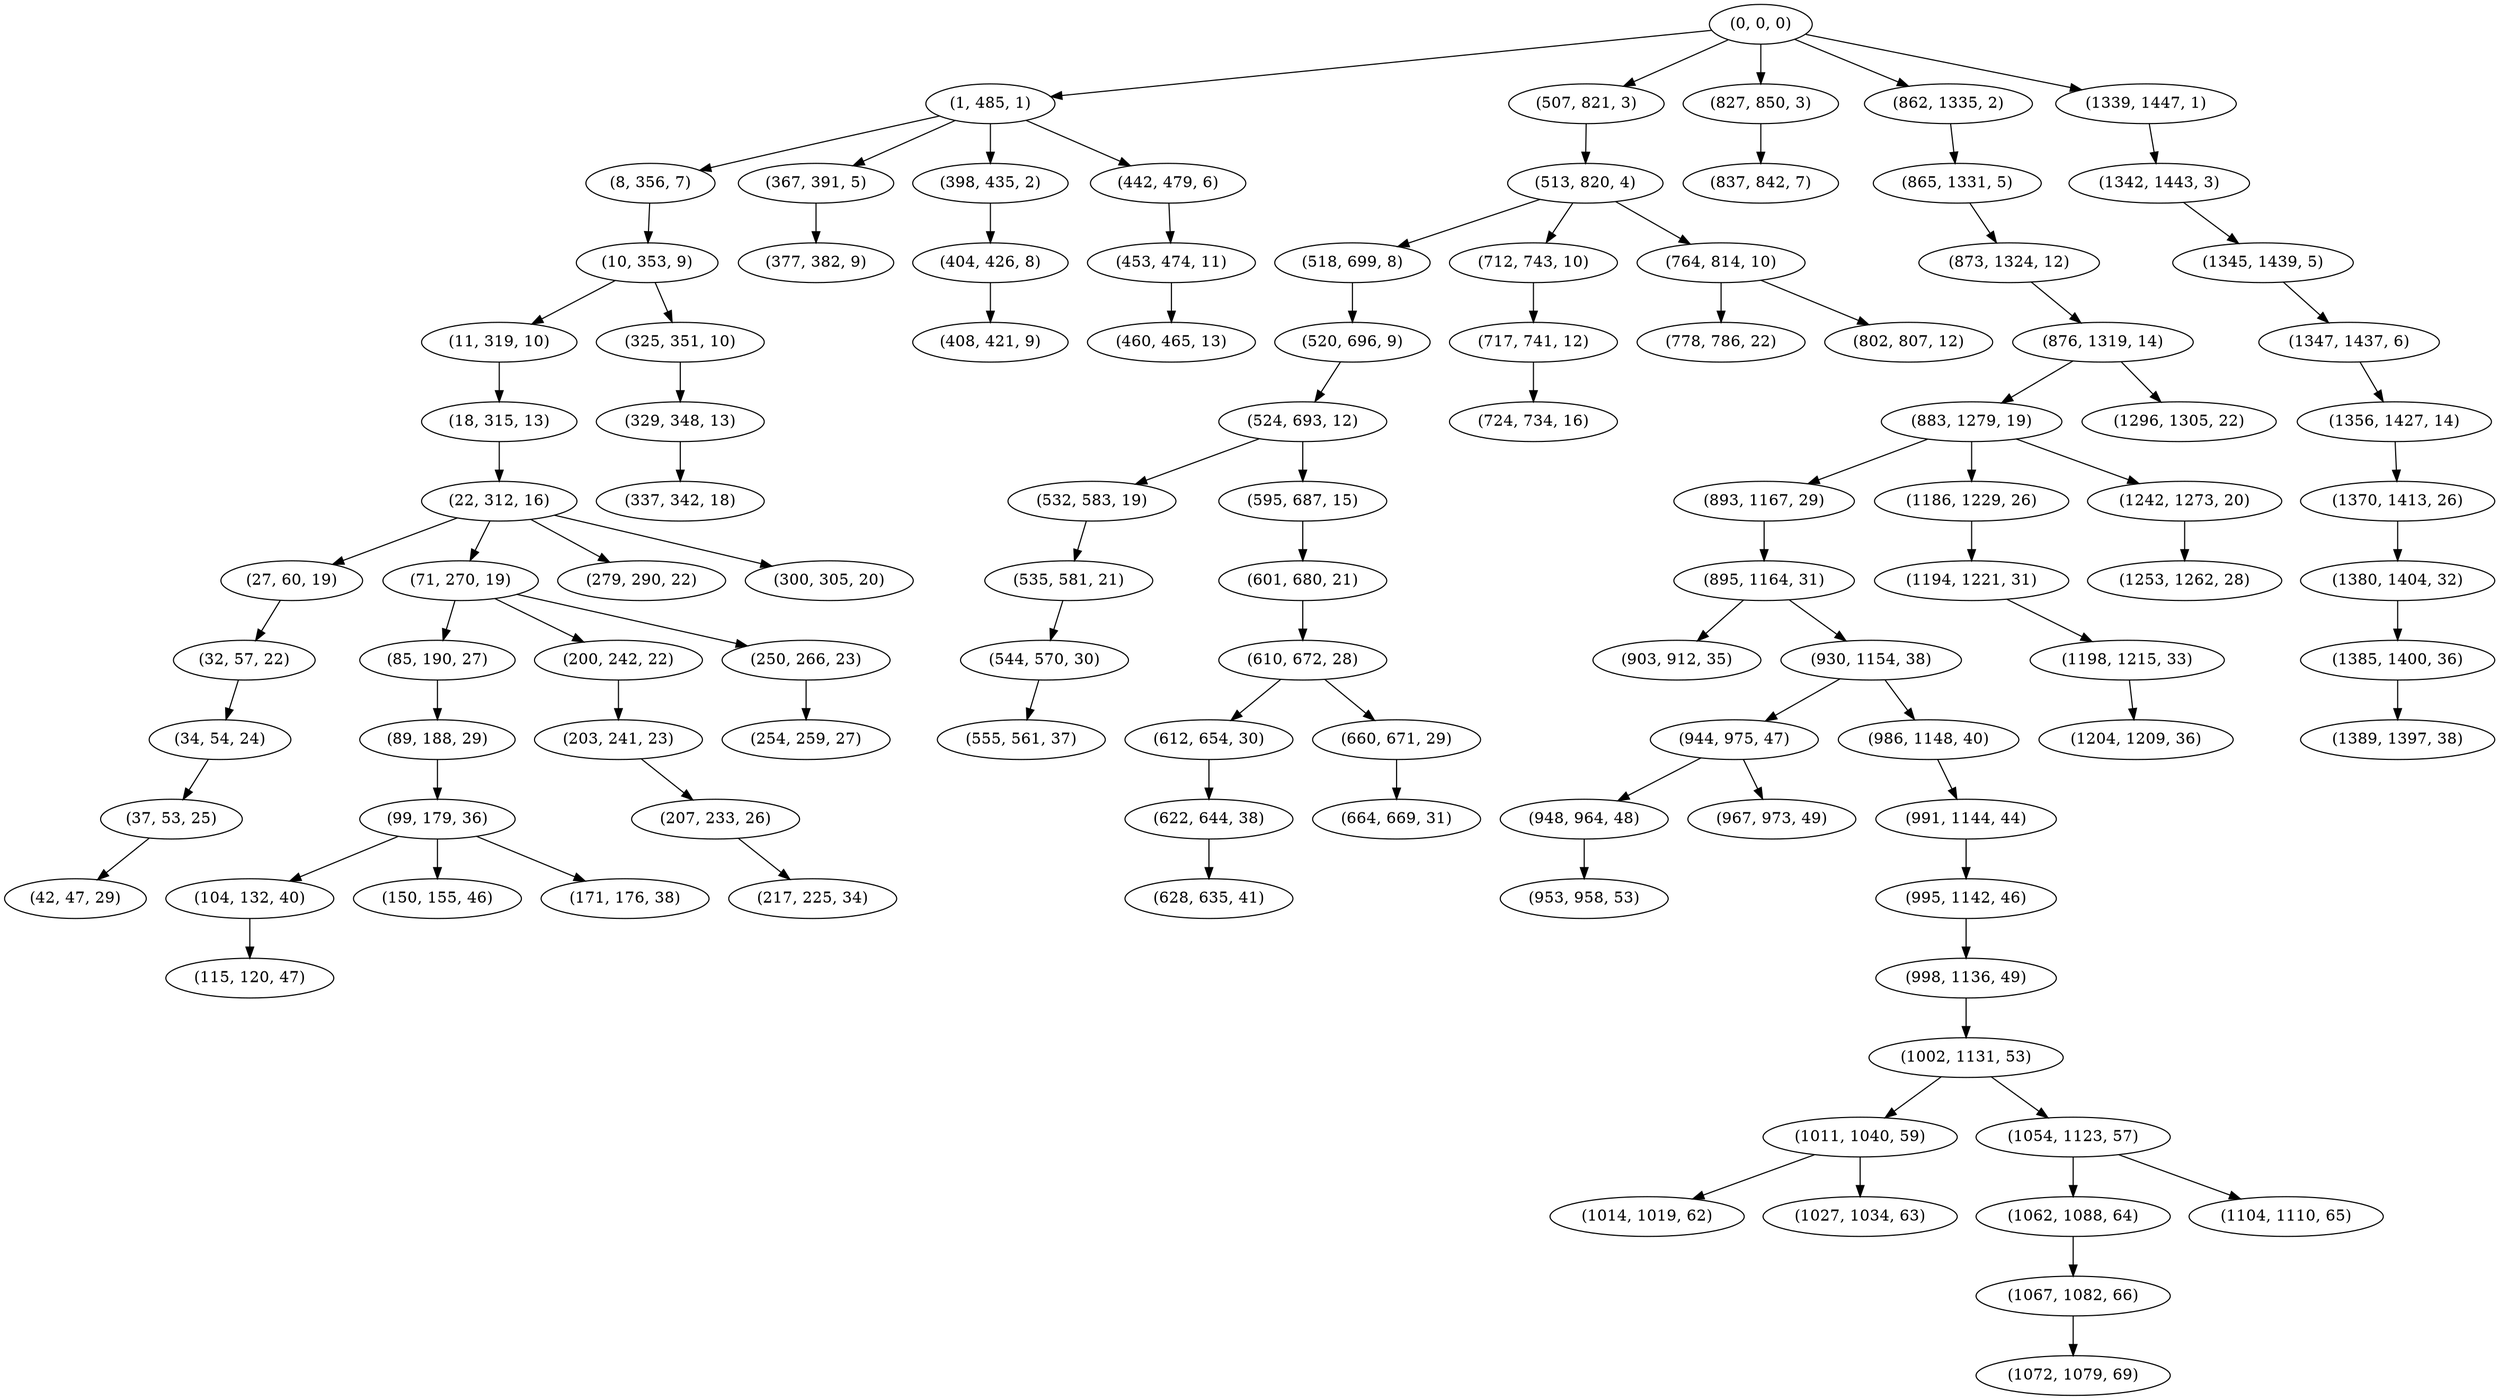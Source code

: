 digraph tree {
    "(0, 0, 0)";
    "(1, 485, 1)";
    "(8, 356, 7)";
    "(10, 353, 9)";
    "(11, 319, 10)";
    "(18, 315, 13)";
    "(22, 312, 16)";
    "(27, 60, 19)";
    "(32, 57, 22)";
    "(34, 54, 24)";
    "(37, 53, 25)";
    "(42, 47, 29)";
    "(71, 270, 19)";
    "(85, 190, 27)";
    "(89, 188, 29)";
    "(99, 179, 36)";
    "(104, 132, 40)";
    "(115, 120, 47)";
    "(150, 155, 46)";
    "(171, 176, 38)";
    "(200, 242, 22)";
    "(203, 241, 23)";
    "(207, 233, 26)";
    "(217, 225, 34)";
    "(250, 266, 23)";
    "(254, 259, 27)";
    "(279, 290, 22)";
    "(300, 305, 20)";
    "(325, 351, 10)";
    "(329, 348, 13)";
    "(337, 342, 18)";
    "(367, 391, 5)";
    "(377, 382, 9)";
    "(398, 435, 2)";
    "(404, 426, 8)";
    "(408, 421, 9)";
    "(442, 479, 6)";
    "(453, 474, 11)";
    "(460, 465, 13)";
    "(507, 821, 3)";
    "(513, 820, 4)";
    "(518, 699, 8)";
    "(520, 696, 9)";
    "(524, 693, 12)";
    "(532, 583, 19)";
    "(535, 581, 21)";
    "(544, 570, 30)";
    "(555, 561, 37)";
    "(595, 687, 15)";
    "(601, 680, 21)";
    "(610, 672, 28)";
    "(612, 654, 30)";
    "(622, 644, 38)";
    "(628, 635, 41)";
    "(660, 671, 29)";
    "(664, 669, 31)";
    "(712, 743, 10)";
    "(717, 741, 12)";
    "(724, 734, 16)";
    "(764, 814, 10)";
    "(778, 786, 22)";
    "(802, 807, 12)";
    "(827, 850, 3)";
    "(837, 842, 7)";
    "(862, 1335, 2)";
    "(865, 1331, 5)";
    "(873, 1324, 12)";
    "(876, 1319, 14)";
    "(883, 1279, 19)";
    "(893, 1167, 29)";
    "(895, 1164, 31)";
    "(903, 912, 35)";
    "(930, 1154, 38)";
    "(944, 975, 47)";
    "(948, 964, 48)";
    "(953, 958, 53)";
    "(967, 973, 49)";
    "(986, 1148, 40)";
    "(991, 1144, 44)";
    "(995, 1142, 46)";
    "(998, 1136, 49)";
    "(1002, 1131, 53)";
    "(1011, 1040, 59)";
    "(1014, 1019, 62)";
    "(1027, 1034, 63)";
    "(1054, 1123, 57)";
    "(1062, 1088, 64)";
    "(1067, 1082, 66)";
    "(1072, 1079, 69)";
    "(1104, 1110, 65)";
    "(1186, 1229, 26)";
    "(1194, 1221, 31)";
    "(1198, 1215, 33)";
    "(1204, 1209, 36)";
    "(1242, 1273, 20)";
    "(1253, 1262, 28)";
    "(1296, 1305, 22)";
    "(1339, 1447, 1)";
    "(1342, 1443, 3)";
    "(1345, 1439, 5)";
    "(1347, 1437, 6)";
    "(1356, 1427, 14)";
    "(1370, 1413, 26)";
    "(1380, 1404, 32)";
    "(1385, 1400, 36)";
    "(1389, 1397, 38)";
    "(0, 0, 0)" -> "(1, 485, 1)";
    "(0, 0, 0)" -> "(507, 821, 3)";
    "(0, 0, 0)" -> "(827, 850, 3)";
    "(0, 0, 0)" -> "(862, 1335, 2)";
    "(0, 0, 0)" -> "(1339, 1447, 1)";
    "(1, 485, 1)" -> "(8, 356, 7)";
    "(1, 485, 1)" -> "(367, 391, 5)";
    "(1, 485, 1)" -> "(398, 435, 2)";
    "(1, 485, 1)" -> "(442, 479, 6)";
    "(8, 356, 7)" -> "(10, 353, 9)";
    "(10, 353, 9)" -> "(11, 319, 10)";
    "(10, 353, 9)" -> "(325, 351, 10)";
    "(11, 319, 10)" -> "(18, 315, 13)";
    "(18, 315, 13)" -> "(22, 312, 16)";
    "(22, 312, 16)" -> "(27, 60, 19)";
    "(22, 312, 16)" -> "(71, 270, 19)";
    "(22, 312, 16)" -> "(279, 290, 22)";
    "(22, 312, 16)" -> "(300, 305, 20)";
    "(27, 60, 19)" -> "(32, 57, 22)";
    "(32, 57, 22)" -> "(34, 54, 24)";
    "(34, 54, 24)" -> "(37, 53, 25)";
    "(37, 53, 25)" -> "(42, 47, 29)";
    "(71, 270, 19)" -> "(85, 190, 27)";
    "(71, 270, 19)" -> "(200, 242, 22)";
    "(71, 270, 19)" -> "(250, 266, 23)";
    "(85, 190, 27)" -> "(89, 188, 29)";
    "(89, 188, 29)" -> "(99, 179, 36)";
    "(99, 179, 36)" -> "(104, 132, 40)";
    "(99, 179, 36)" -> "(150, 155, 46)";
    "(99, 179, 36)" -> "(171, 176, 38)";
    "(104, 132, 40)" -> "(115, 120, 47)";
    "(200, 242, 22)" -> "(203, 241, 23)";
    "(203, 241, 23)" -> "(207, 233, 26)";
    "(207, 233, 26)" -> "(217, 225, 34)";
    "(250, 266, 23)" -> "(254, 259, 27)";
    "(325, 351, 10)" -> "(329, 348, 13)";
    "(329, 348, 13)" -> "(337, 342, 18)";
    "(367, 391, 5)" -> "(377, 382, 9)";
    "(398, 435, 2)" -> "(404, 426, 8)";
    "(404, 426, 8)" -> "(408, 421, 9)";
    "(442, 479, 6)" -> "(453, 474, 11)";
    "(453, 474, 11)" -> "(460, 465, 13)";
    "(507, 821, 3)" -> "(513, 820, 4)";
    "(513, 820, 4)" -> "(518, 699, 8)";
    "(513, 820, 4)" -> "(712, 743, 10)";
    "(513, 820, 4)" -> "(764, 814, 10)";
    "(518, 699, 8)" -> "(520, 696, 9)";
    "(520, 696, 9)" -> "(524, 693, 12)";
    "(524, 693, 12)" -> "(532, 583, 19)";
    "(524, 693, 12)" -> "(595, 687, 15)";
    "(532, 583, 19)" -> "(535, 581, 21)";
    "(535, 581, 21)" -> "(544, 570, 30)";
    "(544, 570, 30)" -> "(555, 561, 37)";
    "(595, 687, 15)" -> "(601, 680, 21)";
    "(601, 680, 21)" -> "(610, 672, 28)";
    "(610, 672, 28)" -> "(612, 654, 30)";
    "(610, 672, 28)" -> "(660, 671, 29)";
    "(612, 654, 30)" -> "(622, 644, 38)";
    "(622, 644, 38)" -> "(628, 635, 41)";
    "(660, 671, 29)" -> "(664, 669, 31)";
    "(712, 743, 10)" -> "(717, 741, 12)";
    "(717, 741, 12)" -> "(724, 734, 16)";
    "(764, 814, 10)" -> "(778, 786, 22)";
    "(764, 814, 10)" -> "(802, 807, 12)";
    "(827, 850, 3)" -> "(837, 842, 7)";
    "(862, 1335, 2)" -> "(865, 1331, 5)";
    "(865, 1331, 5)" -> "(873, 1324, 12)";
    "(873, 1324, 12)" -> "(876, 1319, 14)";
    "(876, 1319, 14)" -> "(883, 1279, 19)";
    "(876, 1319, 14)" -> "(1296, 1305, 22)";
    "(883, 1279, 19)" -> "(893, 1167, 29)";
    "(883, 1279, 19)" -> "(1186, 1229, 26)";
    "(883, 1279, 19)" -> "(1242, 1273, 20)";
    "(893, 1167, 29)" -> "(895, 1164, 31)";
    "(895, 1164, 31)" -> "(903, 912, 35)";
    "(895, 1164, 31)" -> "(930, 1154, 38)";
    "(930, 1154, 38)" -> "(944, 975, 47)";
    "(930, 1154, 38)" -> "(986, 1148, 40)";
    "(944, 975, 47)" -> "(948, 964, 48)";
    "(944, 975, 47)" -> "(967, 973, 49)";
    "(948, 964, 48)" -> "(953, 958, 53)";
    "(986, 1148, 40)" -> "(991, 1144, 44)";
    "(991, 1144, 44)" -> "(995, 1142, 46)";
    "(995, 1142, 46)" -> "(998, 1136, 49)";
    "(998, 1136, 49)" -> "(1002, 1131, 53)";
    "(1002, 1131, 53)" -> "(1011, 1040, 59)";
    "(1002, 1131, 53)" -> "(1054, 1123, 57)";
    "(1011, 1040, 59)" -> "(1014, 1019, 62)";
    "(1011, 1040, 59)" -> "(1027, 1034, 63)";
    "(1054, 1123, 57)" -> "(1062, 1088, 64)";
    "(1054, 1123, 57)" -> "(1104, 1110, 65)";
    "(1062, 1088, 64)" -> "(1067, 1082, 66)";
    "(1067, 1082, 66)" -> "(1072, 1079, 69)";
    "(1186, 1229, 26)" -> "(1194, 1221, 31)";
    "(1194, 1221, 31)" -> "(1198, 1215, 33)";
    "(1198, 1215, 33)" -> "(1204, 1209, 36)";
    "(1242, 1273, 20)" -> "(1253, 1262, 28)";
    "(1339, 1447, 1)" -> "(1342, 1443, 3)";
    "(1342, 1443, 3)" -> "(1345, 1439, 5)";
    "(1345, 1439, 5)" -> "(1347, 1437, 6)";
    "(1347, 1437, 6)" -> "(1356, 1427, 14)";
    "(1356, 1427, 14)" -> "(1370, 1413, 26)";
    "(1370, 1413, 26)" -> "(1380, 1404, 32)";
    "(1380, 1404, 32)" -> "(1385, 1400, 36)";
    "(1385, 1400, 36)" -> "(1389, 1397, 38)";
}
